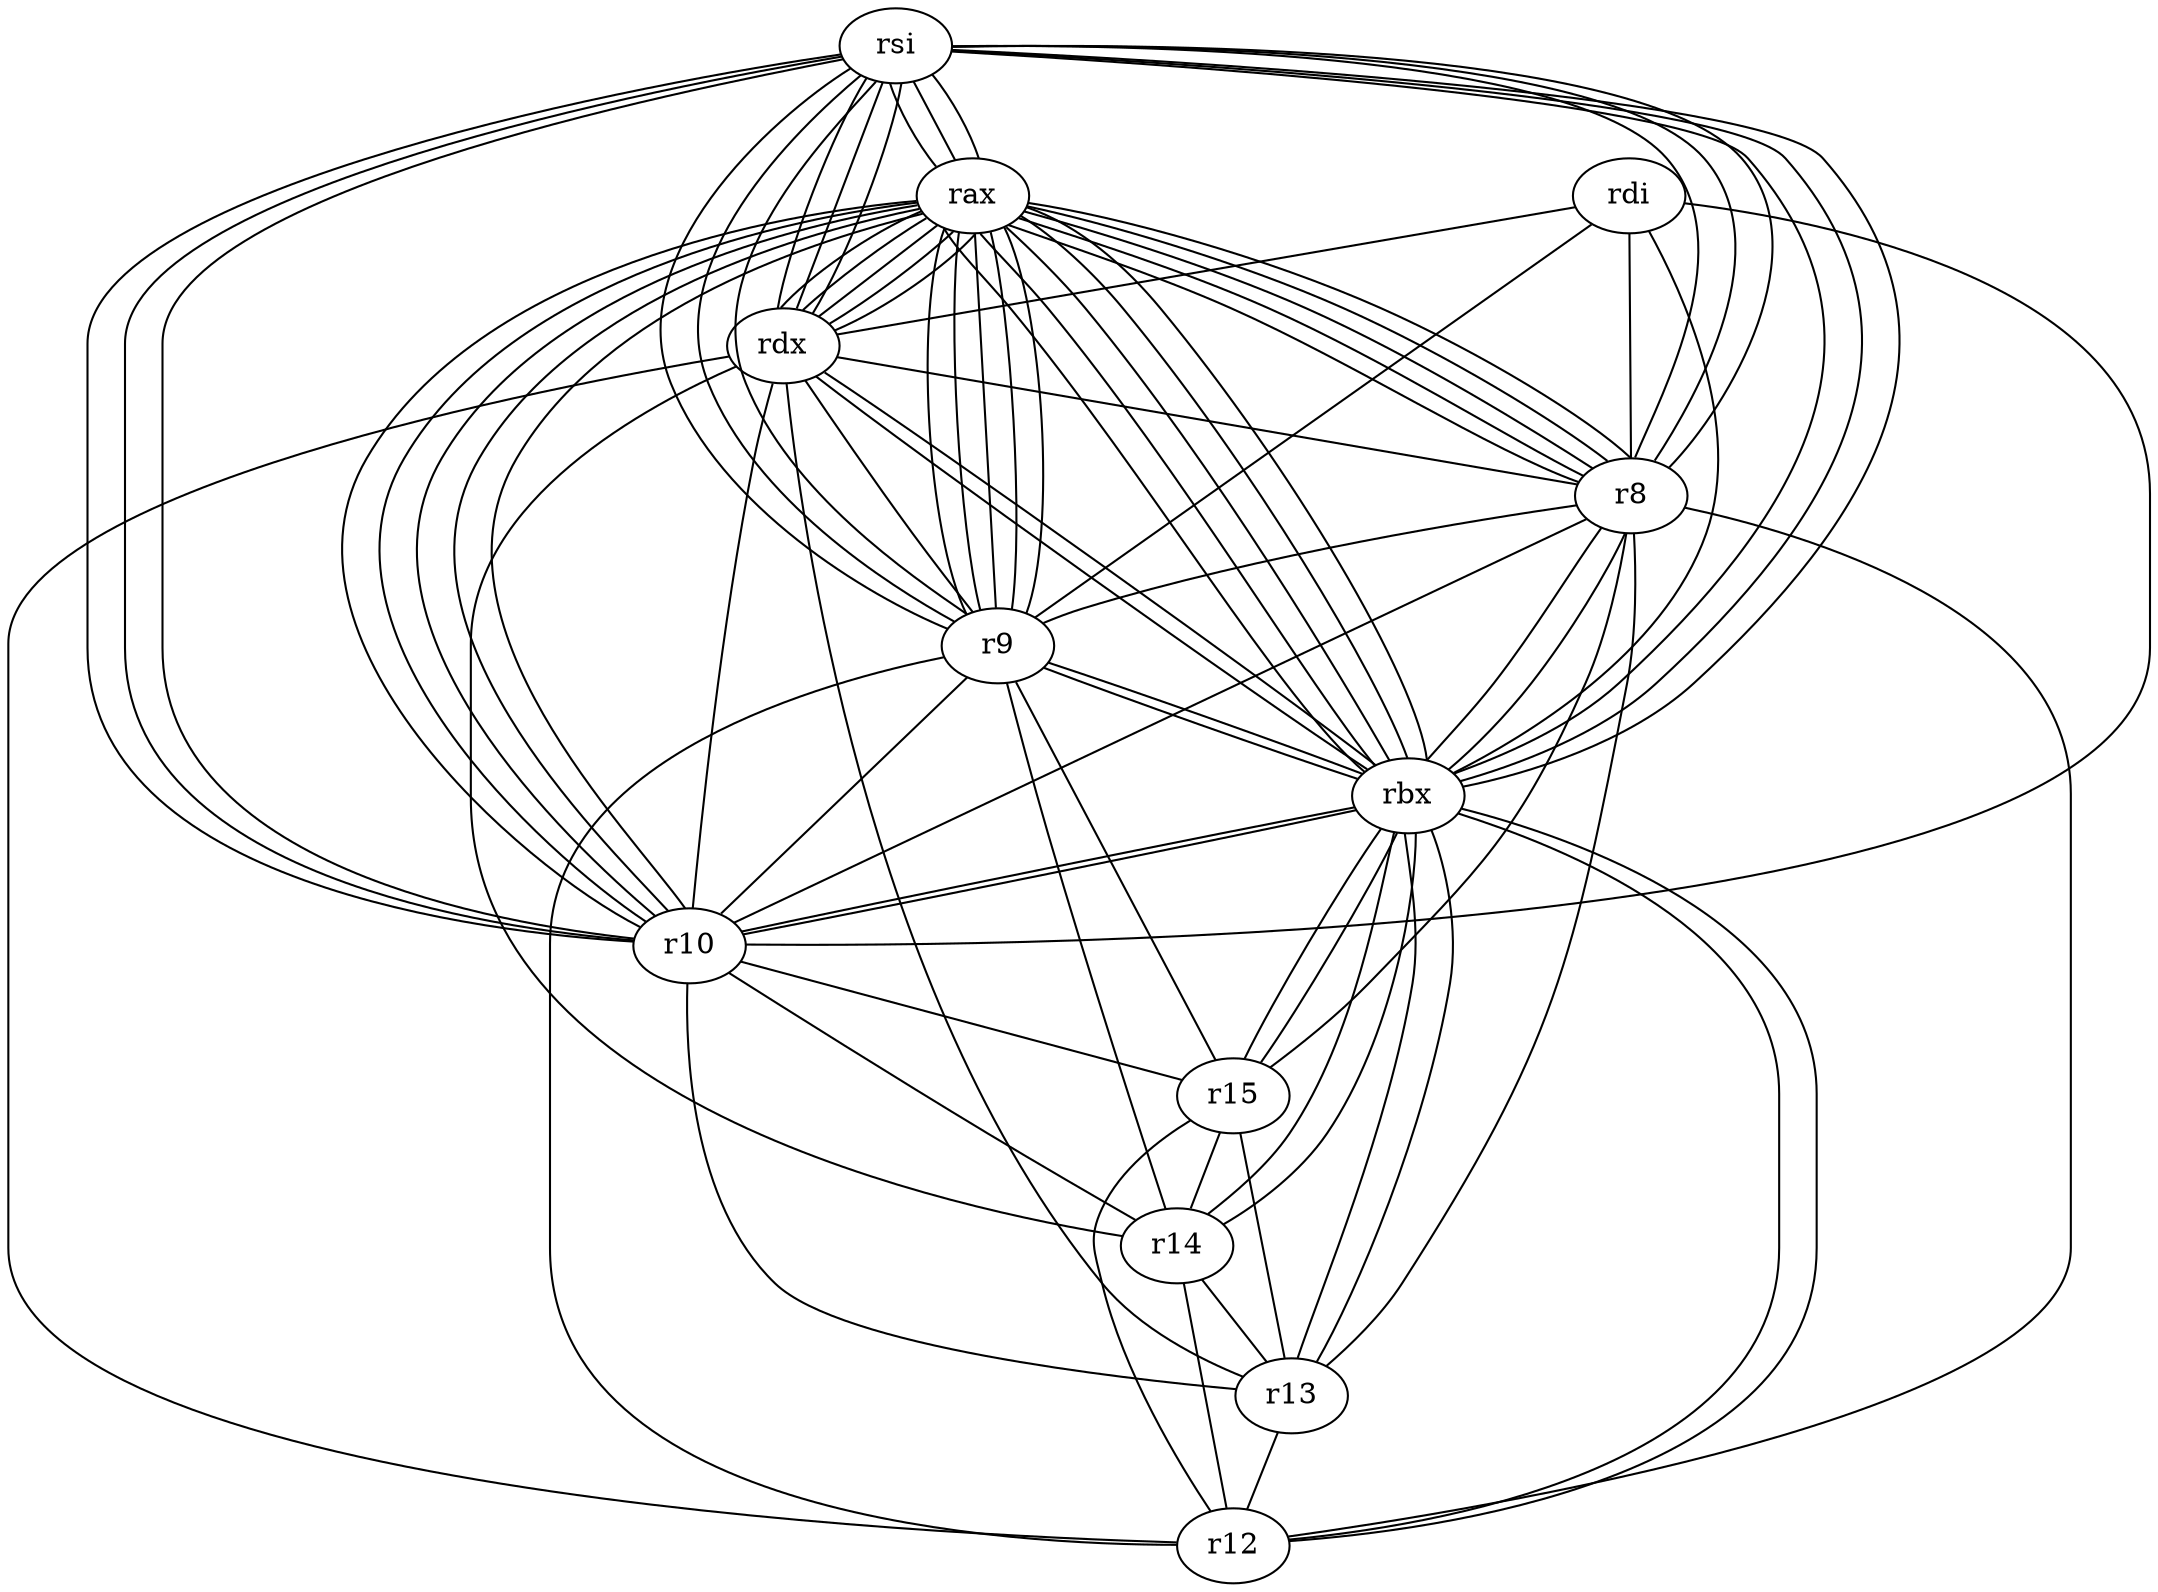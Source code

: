 graph D{
rdx [ fillcolour="#000000" label="rdx"]
r8 [ fillcolour="#000000" label="r8"]
r9 [ fillcolour="#000000" label="r9"]
rbx [ fillcolour="#000000" label="rbx"]
r15 [ fillcolour="#111126" label="r15"]
rsi [ fillcolour="#113224" label="rsi"]
rax [ fillcolour="#000000" label="rax"]
r10 [ fillcolour="#000000" label="r10"]
r13 [ fillcolour="#111124" label="r13"]
r12 [ fillcolour="#111123" label="r12"]
rbx [ fillcolour="#112712" label="rbx"]
r14 [ fillcolour="#111125" label="r14"]
rax [ fillcolour="#000000" label="rax"]
rax [ fillcolour="#000000" label="rax"]
rsi [ fillcolour="#000000" label="rsi"]
rsi [ fillcolour="#000000" label="rsi"]
rax [ fillcolour="#112681" label="rax"]
rax [ fillcolour="#000000" label="rax"]
rdi [ fillcolour="#112759" label="rdi"]
rax -- {rbx,r10,r9,r8,rdx}
rdx -- {rbx,r10,r9,r8}
r8 -- {r15,rbx,r10,r9}
r9 -- {r14,r15,rbx,r10}
r10 -- {r13,r14,r15,rbx}
rbx -- {r12,r13,r14,r15}
r13 -- {rbx,r12,r8,rdx}
r12 -- {rbx,r9,r8,rdx}
rbx -- {r10,r9,r8,rdx}
rax -- {rsi,rbx,r10,r9,r8,rdx}
rsi -- {rbx,r10,r9,r8,rdx,rax}
r15 -- {rbx,r12,r13,r14}
r14 -- {rbx,r12,r13,rdx}
rax -- {rbx,r10,r9,r8,rdx}
rsi -- {rbx,r10,r9,r8,rdx}
rax -- {rbx,r10,r9,r8,rdx}
rax -- {rbx,r10,r9,r8,rdx}
rsi -- {rbx,r10,r9,r8,rdx,rax}
rdi -- {rbx,r10,r9,r8,rdx}
}

